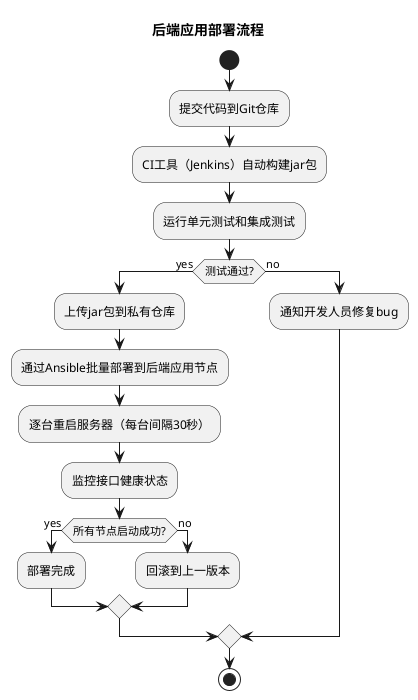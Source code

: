 @startuml
title 后端应用部署流程
start
:提交代码到Git仓库;
:CI工具（Jenkins）自动构建jar包;
:运行单元测试和集成测试;
if (测试通过?) then (yes)
    :上传jar包到私有仓库;
    :通过Ansible批量部署到后端应用节点;
    :逐台重启服务器（每台间隔30秒）;
    :监控接口健康状态;
    if (所有节点启动成功?) then (yes)
        :部署完成;
    else (no)
        :回滚到上一版本;
    endif
else (no)
    :通知开发人员修复bug;
endif
stop
@enduml